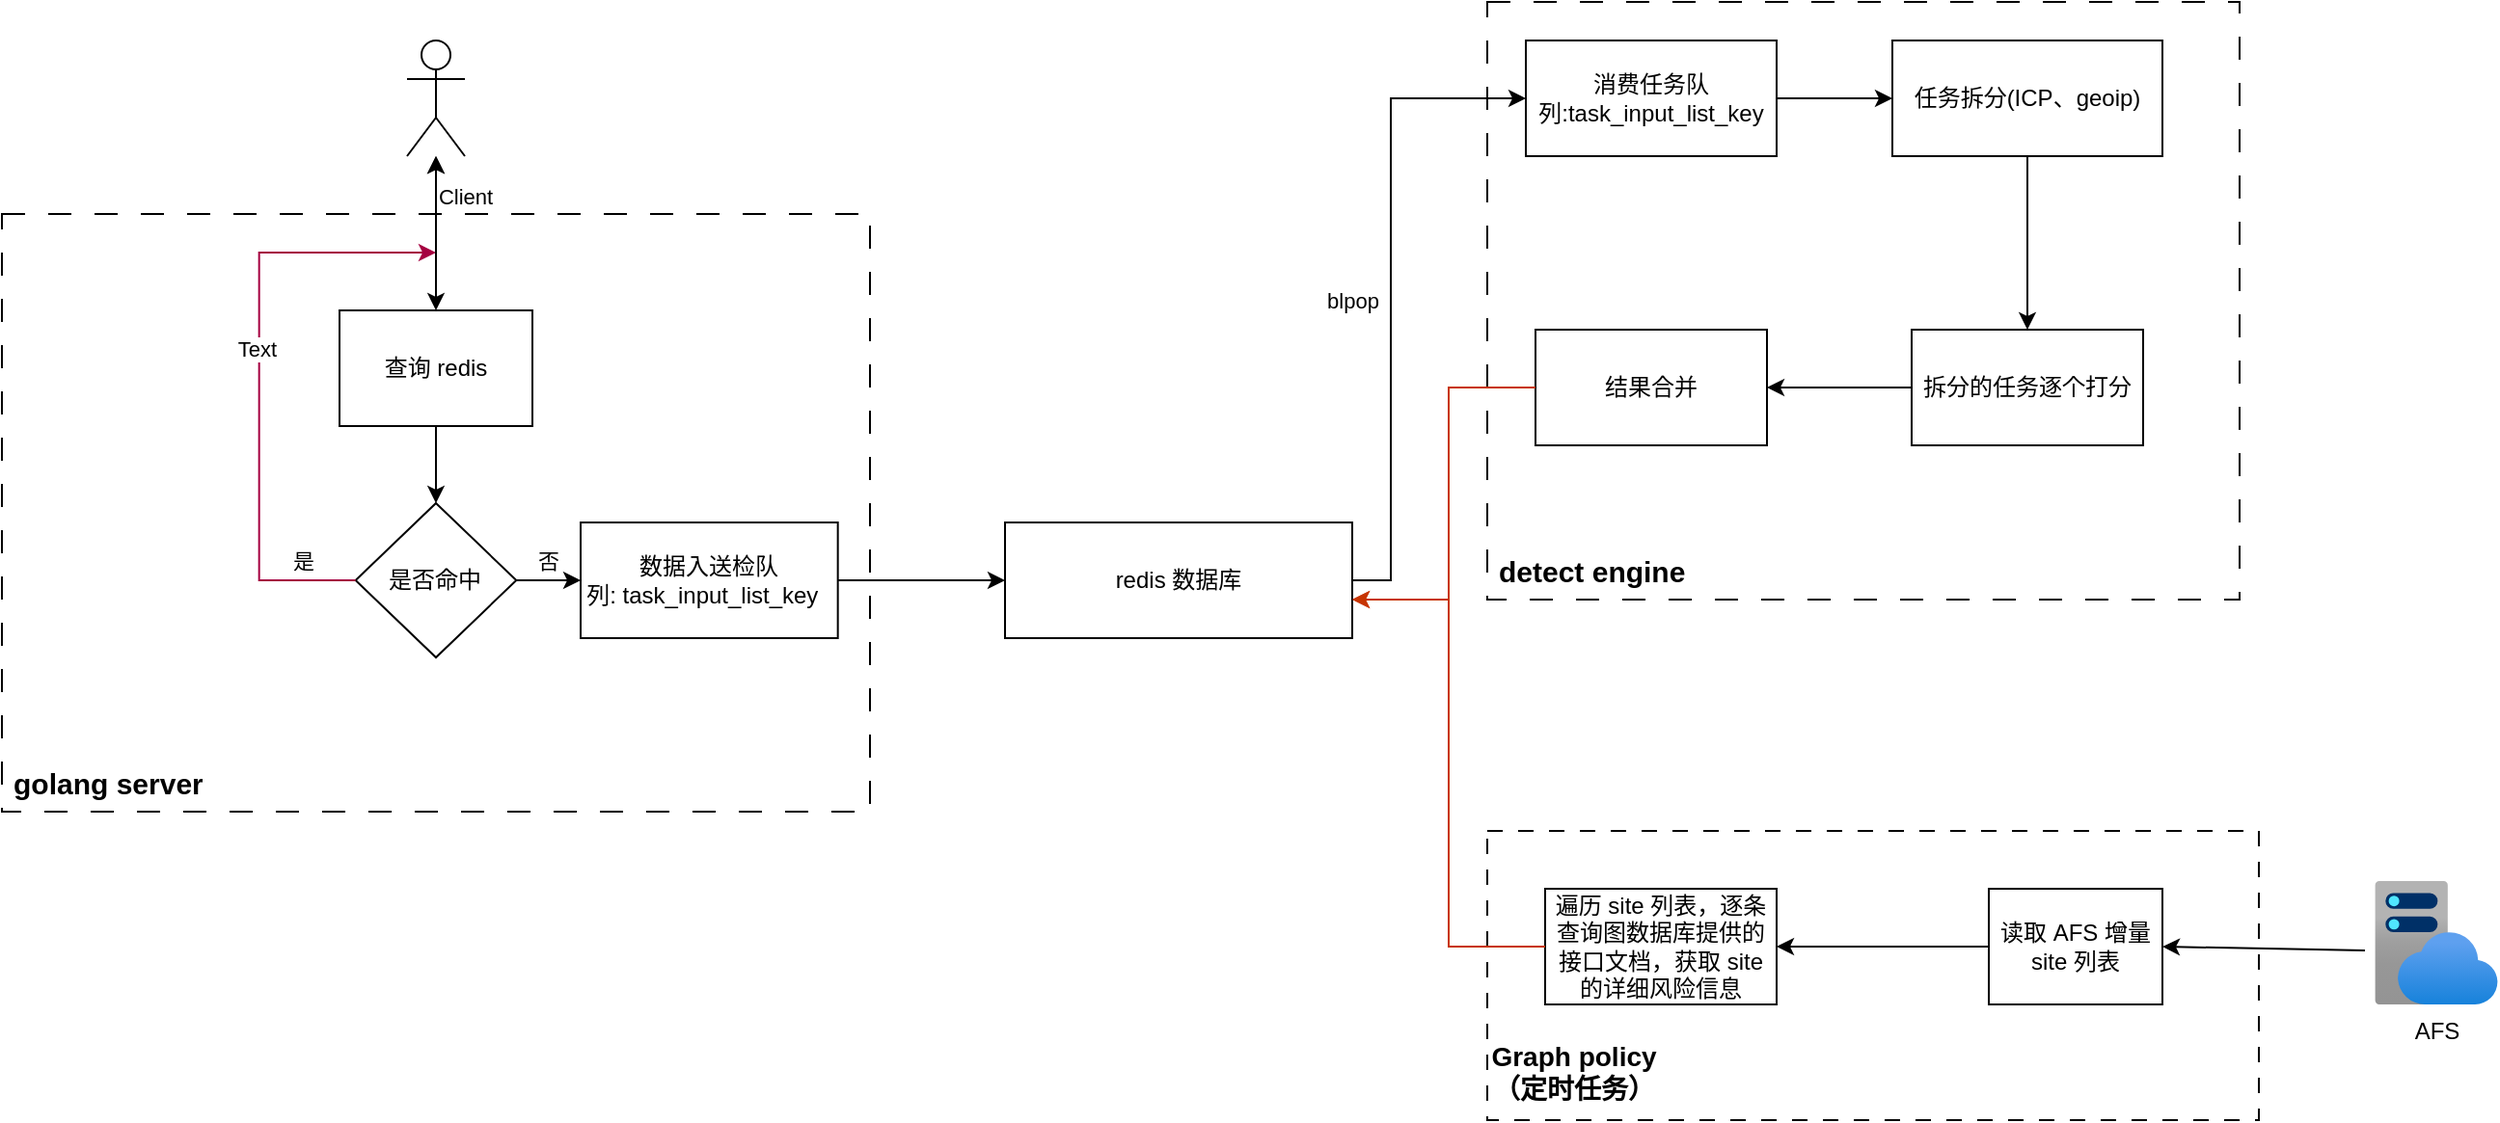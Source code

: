 <mxfile version="24.0.1" type="github">
  <diagram name="第 1 页" id="SFo6EVD3lCYizD3O0nEO">
    <mxGraphModel dx="2074" dy="1121" grid="1" gridSize="10" guides="1" tooltips="1" connect="1" arrows="1" fold="1" page="1" pageScale="1" pageWidth="3300" pageHeight="4681" math="0" shadow="0">
      <root>
        <mxCell id="0" />
        <mxCell id="1" parent="0" />
        <mxCell id="TXQYcuoiy-pk4226gjFW-22" value="" style="group" vertex="1" connectable="0" parent="1">
          <mxGeometry x="270" y="220" width="450" height="310" as="geometry" />
        </mxCell>
        <mxCell id="TXQYcuoiy-pk4226gjFW-19" value="" style="rounded=0;whiteSpace=wrap;html=1;dashed=1;dashPattern=12 12;" vertex="1" parent="TXQYcuoiy-pk4226gjFW-22">
          <mxGeometry width="450" height="310" as="geometry" />
        </mxCell>
        <mxCell id="TXQYcuoiy-pk4226gjFW-20" value="&lt;font style=&quot;font-size: 15px;&quot;&gt;&lt;b&gt;golang server&lt;/b&gt;&lt;/font&gt;" style="text;strokeColor=none;fillColor=none;align=left;verticalAlign=middle;spacingLeft=4;spacingRight=4;overflow=hidden;points=[[0,0.5],[1,0.5]];portConstraint=eastwest;rotatable=0;whiteSpace=wrap;html=1;strokeWidth=5;" vertex="1" parent="TXQYcuoiy-pk4226gjFW-22">
          <mxGeometry y="280" width="116.667" height="30" as="geometry" />
        </mxCell>
        <mxCell id="TXQYcuoiy-pk4226gjFW-26" value="查询 redis" style="rounded=0;whiteSpace=wrap;html=1;" vertex="1" parent="TXQYcuoiy-pk4226gjFW-22">
          <mxGeometry x="175" y="50" width="100" height="60" as="geometry" />
        </mxCell>
        <mxCell id="TXQYcuoiy-pk4226gjFW-27" value="是否命中" style="rhombus;whiteSpace=wrap;html=1;" vertex="1" parent="TXQYcuoiy-pk4226gjFW-22">
          <mxGeometry x="183.333" y="150" width="83.333" height="80" as="geometry" />
        </mxCell>
        <mxCell id="TXQYcuoiy-pk4226gjFW-30" value="" style="endArrow=classic;html=1;rounded=0;exitX=0.5;exitY=1;exitDx=0;exitDy=0;entryX=0.5;entryY=0;entryDx=0;entryDy=0;" edge="1" parent="TXQYcuoiy-pk4226gjFW-22" source="TXQYcuoiy-pk4226gjFW-26" target="TXQYcuoiy-pk4226gjFW-27">
          <mxGeometry width="50" height="50" relative="1" as="geometry">
            <mxPoint x="375" y="170" as="sourcePoint" />
            <mxPoint x="300" y="100" as="targetPoint" />
          </mxGeometry>
        </mxCell>
        <mxCell id="TXQYcuoiy-pk4226gjFW-31" value="" style="endArrow=classic;html=1;rounded=0;exitX=0;exitY=0.5;exitDx=0;exitDy=0;fillColor=#d80073;strokeColor=#A50040;" edge="1" parent="TXQYcuoiy-pk4226gjFW-22" source="TXQYcuoiy-pk4226gjFW-27">
          <mxGeometry width="50" height="50" relative="1" as="geometry">
            <mxPoint x="125" y="220" as="sourcePoint" />
            <mxPoint x="225" y="20" as="targetPoint" />
            <Array as="points">
              <mxPoint x="133.333" y="190" />
              <mxPoint x="133.333" y="20" />
            </Array>
          </mxGeometry>
        </mxCell>
        <mxCell id="TXQYcuoiy-pk4226gjFW-32" value="是" style="edgeLabel;html=1;align=center;verticalAlign=middle;resizable=0;points=[];" vertex="1" connectable="0" parent="TXQYcuoiy-pk4226gjFW-31">
          <mxGeometry x="-0.824" y="-3" relative="1" as="geometry">
            <mxPoint y="-7" as="offset" />
          </mxGeometry>
        </mxCell>
        <mxCell id="TXQYcuoiy-pk4226gjFW-38" value="Text" style="edgeLabel;html=1;align=center;verticalAlign=middle;resizable=0;points=[];" vertex="1" connectable="0" parent="TXQYcuoiy-pk4226gjFW-31">
          <mxGeometry x="0.091" y="2" relative="1" as="geometry">
            <mxPoint as="offset" />
          </mxGeometry>
        </mxCell>
        <mxCell id="TXQYcuoiy-pk4226gjFW-33" value="数据入送检队列:&amp;nbsp;task_input_list_key&amp;nbsp;&amp;nbsp;" style="rounded=0;whiteSpace=wrap;html=1;" vertex="1" parent="TXQYcuoiy-pk4226gjFW-22">
          <mxGeometry x="300" y="160" width="133.333" height="60" as="geometry" />
        </mxCell>
        <mxCell id="TXQYcuoiy-pk4226gjFW-34" value="否" style="endArrow=classic;html=1;rounded=0;exitX=1;exitY=0.5;exitDx=0;exitDy=0;entryX=0;entryY=0.5;entryDx=0;entryDy=0;" edge="1" parent="TXQYcuoiy-pk4226gjFW-22" source="TXQYcuoiy-pk4226gjFW-27" target="TXQYcuoiy-pk4226gjFW-33">
          <mxGeometry y="10" width="50" height="50" relative="1" as="geometry">
            <mxPoint x="291.667" y="300" as="sourcePoint" />
            <mxPoint x="333.333" y="250" as="targetPoint" />
            <mxPoint as="offset" />
          </mxGeometry>
        </mxCell>
        <mxCell id="TXQYcuoiy-pk4226gjFW-6" value="" style="shape=umlActor;verticalLabelPosition=bottom;verticalAlign=top;html=1;outlineConnect=0;" vertex="1" parent="1">
          <mxGeometry x="480" y="130" width="30" height="60" as="geometry" />
        </mxCell>
        <mxCell id="TXQYcuoiy-pk4226gjFW-14" value="" style="endArrow=classic;startArrow=classic;html=1;rounded=0;" edge="1" parent="1" source="TXQYcuoiy-pk4226gjFW-26" target="TXQYcuoiy-pk4226gjFW-6">
          <mxGeometry width="50" height="50" relative="1" as="geometry">
            <mxPoint x="1270" y="-130" as="sourcePoint" />
            <mxPoint x="1300" y="-190" as="targetPoint" />
          </mxGeometry>
        </mxCell>
        <mxCell id="TXQYcuoiy-pk4226gjFW-23" value="Client" style="edgeLabel;html=1;align=center;verticalAlign=middle;resizable=0;points=[];" vertex="1" connectable="0" parent="TXQYcuoiy-pk4226gjFW-14">
          <mxGeometry x="0.164" relative="1" as="geometry">
            <mxPoint x="15" y="-13" as="offset" />
          </mxGeometry>
        </mxCell>
        <mxCell id="TXQYcuoiy-pk4226gjFW-21" value="redis 数据库" style="rounded=0;whiteSpace=wrap;html=1;" vertex="1" parent="1">
          <mxGeometry x="790" y="380" width="180" height="60" as="geometry" />
        </mxCell>
        <mxCell id="TXQYcuoiy-pk4226gjFW-29" value="" style="edgeStyle=orthogonalEdgeStyle;rounded=0;orthogonalLoop=1;jettySize=auto;html=1;" edge="1" parent="1" source="TXQYcuoiy-pk4226gjFW-19" target="TXQYcuoiy-pk4226gjFW-6">
          <mxGeometry relative="1" as="geometry" />
        </mxCell>
        <mxCell id="TXQYcuoiy-pk4226gjFW-35" value="" style="endArrow=classic;html=1;rounded=0;exitX=1;exitY=0.5;exitDx=0;exitDy=0;entryX=0;entryY=0.5;entryDx=0;entryDy=0;" edge="1" parent="1" source="TXQYcuoiy-pk4226gjFW-33" target="TXQYcuoiy-pk4226gjFW-21">
          <mxGeometry width="50" height="50" relative="1" as="geometry">
            <mxPoint x="890" y="590" as="sourcePoint" />
            <mxPoint x="940" y="540" as="targetPoint" />
          </mxGeometry>
        </mxCell>
        <mxCell id="TXQYcuoiy-pk4226gjFW-40" value="" style="group" vertex="1" connectable="0" parent="1">
          <mxGeometry x="1040" y="110" width="510" height="310" as="geometry" />
        </mxCell>
        <mxCell id="TXQYcuoiy-pk4226gjFW-36" value="" style="rounded=0;whiteSpace=wrap;html=1;dashed=1;dashPattern=12 12;" vertex="1" parent="TXQYcuoiy-pk4226gjFW-40">
          <mxGeometry width="390" height="310" as="geometry" />
        </mxCell>
        <mxCell id="TXQYcuoiy-pk4226gjFW-39" value="&lt;span style=&quot;font-size: 15px;&quot;&gt;&lt;b&gt;detect engine&lt;/b&gt;&lt;/span&gt;" style="text;strokeColor=none;fillColor=none;align=left;verticalAlign=middle;spacingLeft=4;spacingRight=4;overflow=hidden;points=[[0,0.5],[1,0.5]];portConstraint=eastwest;rotatable=0;whiteSpace=wrap;html=1;strokeWidth=5;" vertex="1" parent="TXQYcuoiy-pk4226gjFW-40">
          <mxGeometry y="280" width="116.667" height="30" as="geometry" />
        </mxCell>
        <mxCell id="TXQYcuoiy-pk4226gjFW-37" value="消费任务队列:task_input_list_key" style="rounded=0;whiteSpace=wrap;html=1;" vertex="1" parent="TXQYcuoiy-pk4226gjFW-40">
          <mxGeometry x="20" y="20" width="130" height="60" as="geometry" />
        </mxCell>
        <mxCell id="TXQYcuoiy-pk4226gjFW-43" value="任务拆分(ICP、geoip)" style="rounded=0;whiteSpace=wrap;html=1;" vertex="1" parent="TXQYcuoiy-pk4226gjFW-40">
          <mxGeometry x="210" y="20" width="140" height="60" as="geometry" />
        </mxCell>
        <mxCell id="TXQYcuoiy-pk4226gjFW-44" value="" style="endArrow=classic;html=1;rounded=0;exitX=1;exitY=0.5;exitDx=0;exitDy=0;entryX=0;entryY=0.5;entryDx=0;entryDy=0;" edge="1" parent="TXQYcuoiy-pk4226gjFW-40" source="TXQYcuoiy-pk4226gjFW-37" target="TXQYcuoiy-pk4226gjFW-43">
          <mxGeometry width="50" height="50" relative="1" as="geometry">
            <mxPoint x="170" y="-120" as="sourcePoint" />
            <mxPoint x="280" y="-190" as="targetPoint" />
          </mxGeometry>
        </mxCell>
        <mxCell id="TXQYcuoiy-pk4226gjFW-45" value="拆分的任务逐个打分" style="rounded=0;whiteSpace=wrap;html=1;" vertex="1" parent="TXQYcuoiy-pk4226gjFW-40">
          <mxGeometry x="220" y="170" width="120" height="60" as="geometry" />
        </mxCell>
        <mxCell id="TXQYcuoiy-pk4226gjFW-46" value="" style="endArrow=classic;html=1;rounded=0;exitX=0.5;exitY=1;exitDx=0;exitDy=0;" edge="1" parent="TXQYcuoiy-pk4226gjFW-40" source="TXQYcuoiy-pk4226gjFW-43" target="TXQYcuoiy-pk4226gjFW-45">
          <mxGeometry width="50" height="50" relative="1" as="geometry">
            <mxPoint x="160" y="-80" as="sourcePoint" />
            <mxPoint x="210" y="-130" as="targetPoint" />
          </mxGeometry>
        </mxCell>
        <mxCell id="TXQYcuoiy-pk4226gjFW-55" value="结果合并" style="rounded=0;whiteSpace=wrap;html=1;" vertex="1" parent="TXQYcuoiy-pk4226gjFW-40">
          <mxGeometry x="25" y="170" width="120" height="60" as="geometry" />
        </mxCell>
        <mxCell id="TXQYcuoiy-pk4226gjFW-56" value="" style="endArrow=classic;html=1;rounded=0;exitX=0;exitY=0.5;exitDx=0;exitDy=0;entryX=1;entryY=0.5;entryDx=0;entryDy=0;" edge="1" parent="TXQYcuoiy-pk4226gjFW-40" source="TXQYcuoiy-pk4226gjFW-45" target="TXQYcuoiy-pk4226gjFW-55">
          <mxGeometry width="50" height="50" relative="1" as="geometry">
            <mxPoint x="160" y="440" as="sourcePoint" />
            <mxPoint x="210" y="390" as="targetPoint" />
          </mxGeometry>
        </mxCell>
        <mxCell id="TXQYcuoiy-pk4226gjFW-41" value="" style="endArrow=classic;html=1;rounded=0;exitX=1;exitY=0.5;exitDx=0;exitDy=0;entryX=0;entryY=0.5;entryDx=0;entryDy=0;" edge="1" parent="1" source="TXQYcuoiy-pk4226gjFW-21" target="TXQYcuoiy-pk4226gjFW-37">
          <mxGeometry width="50" height="50" relative="1" as="geometry">
            <mxPoint x="910" y="650" as="sourcePoint" />
            <mxPoint x="960" y="600" as="targetPoint" />
            <Array as="points">
              <mxPoint x="990" y="410" />
              <mxPoint x="990" y="160" />
            </Array>
          </mxGeometry>
        </mxCell>
        <mxCell id="TXQYcuoiy-pk4226gjFW-42" value="blpop" style="edgeLabel;html=1;align=center;verticalAlign=middle;resizable=0;points=[];" vertex="1" connectable="0" parent="TXQYcuoiy-pk4226gjFW-41">
          <mxGeometry x="-0.1" y="-1" relative="1" as="geometry">
            <mxPoint x="-21" y="-12" as="offset" />
          </mxGeometry>
        </mxCell>
        <mxCell id="TXQYcuoiy-pk4226gjFW-57" value="" style="endArrow=classic;html=1;rounded=0;exitX=0;exitY=0.5;exitDx=0;exitDy=0;fillColor=#fa6800;strokeColor=#C73500;" edge="1" parent="1" source="TXQYcuoiy-pk4226gjFW-55">
          <mxGeometry width="50" height="50" relative="1" as="geometry">
            <mxPoint x="1088.02" y="422.02" as="sourcePoint" />
            <mxPoint x="970" y="420" as="targetPoint" />
            <Array as="points">
              <mxPoint x="1020" y="310" />
              <mxPoint x="1020" y="420" />
            </Array>
          </mxGeometry>
        </mxCell>
        <mxCell id="TXQYcuoiy-pk4226gjFW-70" value="" style="rounded=0;whiteSpace=wrap;html=1;dashed=1;dashPattern=8 8;" vertex="1" parent="1">
          <mxGeometry x="1040" y="540" width="400" height="150" as="geometry" />
        </mxCell>
        <mxCell id="TXQYcuoiy-pk4226gjFW-71" value="&lt;font style=&quot;font-size: 14px;&quot;&gt;&lt;b&gt;Graph policy（定时任务）&lt;/b&gt;&lt;/font&gt;" style="text;html=1;align=center;verticalAlign=middle;whiteSpace=wrap;rounded=0;strokeWidth=3;" vertex="1" parent="1">
          <mxGeometry x="1040" y="650" width="90" height="30" as="geometry" />
        </mxCell>
        <mxCell id="TXQYcuoiy-pk4226gjFW-72" value="读取 AFS 增量 site 列表" style="rounded=0;whiteSpace=wrap;html=1;" vertex="1" parent="1">
          <mxGeometry x="1300" y="570" width="90" height="60" as="geometry" />
        </mxCell>
        <mxCell id="TXQYcuoiy-pk4226gjFW-73" value="遍历 site 列表，逐条查询图数据库提供的接口文档，获取 site 的详细风险信息" style="rounded=0;whiteSpace=wrap;html=1;" vertex="1" parent="1">
          <mxGeometry x="1070" y="570" width="120" height="60" as="geometry" />
        </mxCell>
        <mxCell id="TXQYcuoiy-pk4226gjFW-74" value="" style="endArrow=classic;html=1;rounded=0;" edge="1" parent="1" target="TXQYcuoiy-pk4226gjFW-73">
          <mxGeometry width="50" height="50" relative="1" as="geometry">
            <mxPoint x="1300" y="600" as="sourcePoint" />
            <mxPoint x="850" y="600" as="targetPoint" />
          </mxGeometry>
        </mxCell>
        <mxCell id="TXQYcuoiy-pk4226gjFW-75" value="AFS" style="image;aspect=fixed;html=1;points=[];align=center;fontSize=12;image=img/lib/azure2/app_services/App_Service_Plans.svg;" vertex="1" parent="1">
          <mxGeometry x="1500" y="566" width="64" height="64" as="geometry" />
        </mxCell>
        <mxCell id="TXQYcuoiy-pk4226gjFW-76" value="" style="endArrow=classic;html=1;rounded=0;exitX=-0.078;exitY=0.563;exitDx=0;exitDy=0;exitPerimeter=0;entryX=1;entryY=0.5;entryDx=0;entryDy=0;" edge="1" parent="1" source="TXQYcuoiy-pk4226gjFW-75" target="TXQYcuoiy-pk4226gjFW-72">
          <mxGeometry width="50" height="50" relative="1" as="geometry">
            <mxPoint x="1535.008" y="560.004" as="sourcePoint" />
            <mxPoint x="1510" y="716" as="targetPoint" />
          </mxGeometry>
        </mxCell>
        <mxCell id="TXQYcuoiy-pk4226gjFW-77" value="" style="endArrow=classic;html=1;rounded=0;exitX=0;exitY=0.5;exitDx=0;exitDy=0;fillColor=#fa6800;strokeColor=#C73500;" edge="1" parent="1" source="TXQYcuoiy-pk4226gjFW-73">
          <mxGeometry width="50" height="50" relative="1" as="geometry">
            <mxPoint x="870" y="520" as="sourcePoint" />
            <mxPoint x="970" y="420" as="targetPoint" />
            <Array as="points">
              <mxPoint x="1020" y="600" />
              <mxPoint x="1020" y="420" />
            </Array>
          </mxGeometry>
        </mxCell>
      </root>
    </mxGraphModel>
  </diagram>
</mxfile>
